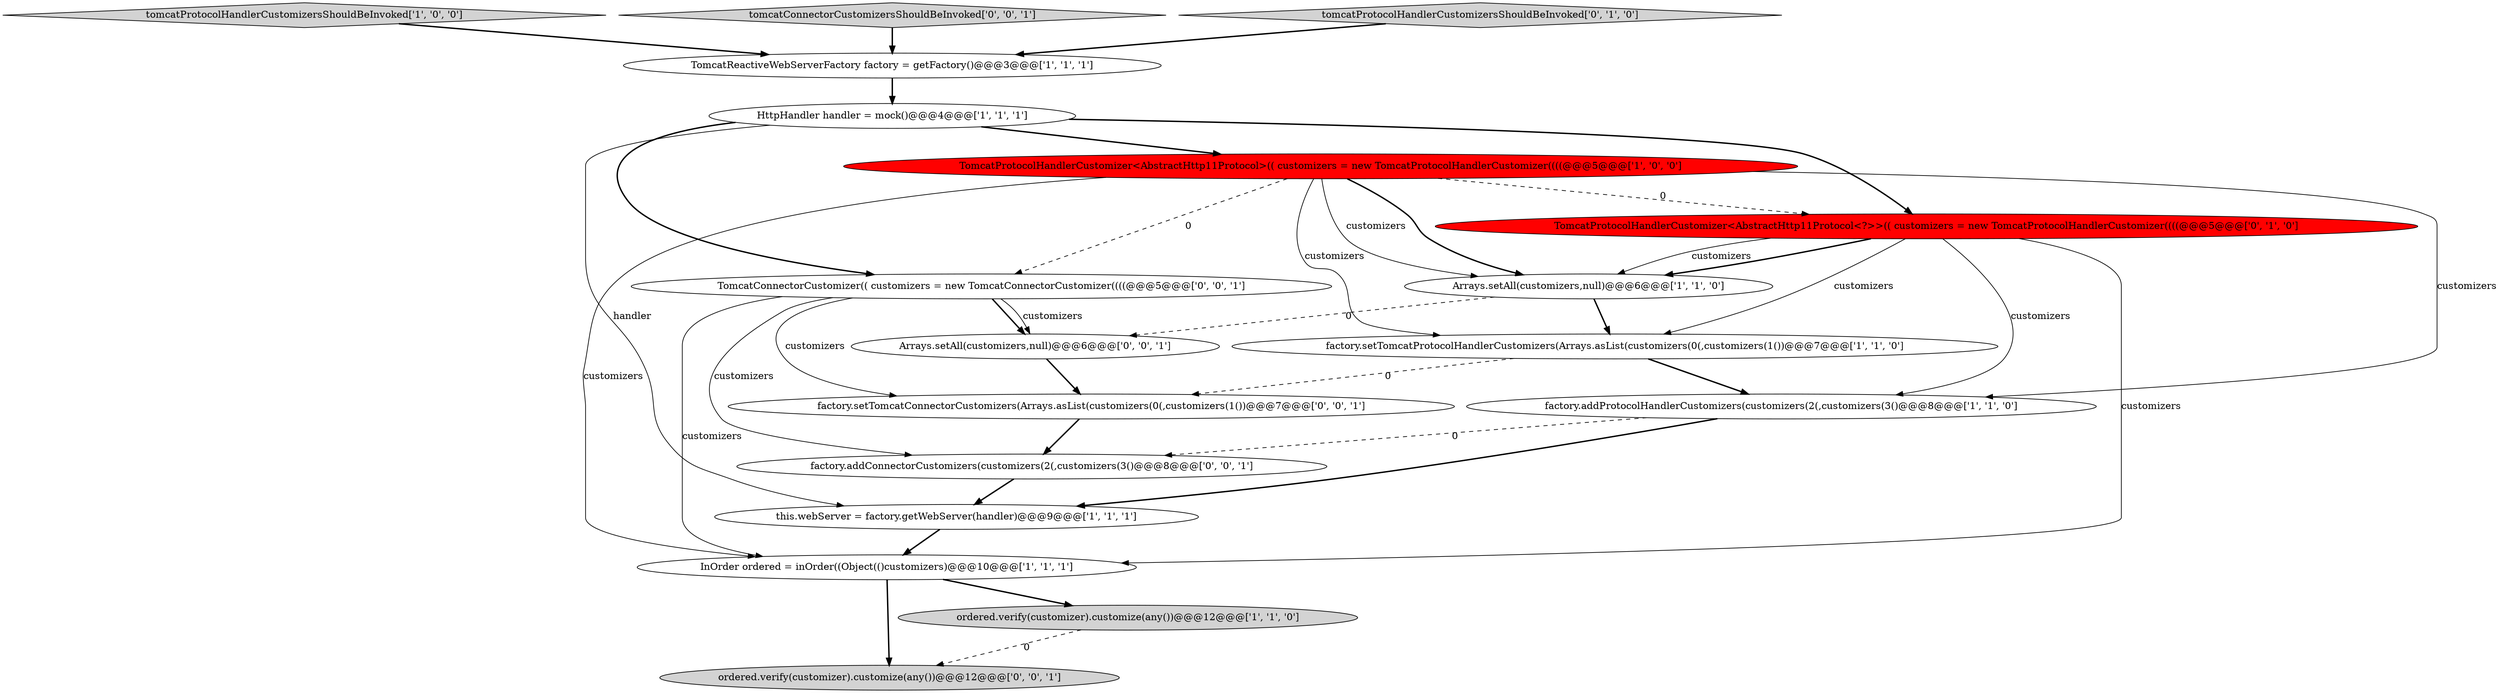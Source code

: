 digraph {
7 [style = filled, label = "InOrder ordered = inOrder((Object(()customizers)@@@10@@@['1', '1', '1']", fillcolor = white, shape = ellipse image = "AAA0AAABBB1BBB"];
6 [style = filled, label = "tomcatProtocolHandlerCustomizersShouldBeInvoked['1', '0', '0']", fillcolor = lightgray, shape = diamond image = "AAA0AAABBB1BBB"];
16 [style = filled, label = "tomcatConnectorCustomizersShouldBeInvoked['0', '0', '1']", fillcolor = lightgray, shape = diamond image = "AAA0AAABBB3BBB"];
1 [style = filled, label = "HttpHandler handler = mock()@@@4@@@['1', '1', '1']", fillcolor = white, shape = ellipse image = "AAA0AAABBB1BBB"];
14 [style = filled, label = "factory.addConnectorCustomizers(customizers(2(,customizers(3()@@@8@@@['0', '0', '1']", fillcolor = white, shape = ellipse image = "AAA0AAABBB3BBB"];
2 [style = filled, label = "TomcatProtocolHandlerCustomizer<AbstractHttp11Protocol>(( customizers = new TomcatProtocolHandlerCustomizer((((@@@5@@@['1', '0', '0']", fillcolor = red, shape = ellipse image = "AAA1AAABBB1BBB"];
8 [style = filled, label = "Arrays.setAll(customizers,null)@@@6@@@['1', '1', '0']", fillcolor = white, shape = ellipse image = "AAA0AAABBB1BBB"];
11 [style = filled, label = "TomcatProtocolHandlerCustomizer<AbstractHttp11Protocol<?>>(( customizers = new TomcatProtocolHandlerCustomizer((((@@@5@@@['0', '1', '0']", fillcolor = red, shape = ellipse image = "AAA1AAABBB2BBB"];
4 [style = filled, label = "factory.setTomcatProtocolHandlerCustomizers(Arrays.asList(customizers(0(,customizers(1())@@@7@@@['1', '1', '0']", fillcolor = white, shape = ellipse image = "AAA0AAABBB1BBB"];
5 [style = filled, label = "factory.addProtocolHandlerCustomizers(customizers(2(,customizers(3()@@@8@@@['1', '1', '0']", fillcolor = white, shape = ellipse image = "AAA0AAABBB1BBB"];
12 [style = filled, label = "ordered.verify(customizer).customize(any())@@@12@@@['0', '0', '1']", fillcolor = lightgray, shape = ellipse image = "AAA0AAABBB3BBB"];
15 [style = filled, label = "TomcatConnectorCustomizer(( customizers = new TomcatConnectorCustomizer((((@@@5@@@['0', '0', '1']", fillcolor = white, shape = ellipse image = "AAA0AAABBB3BBB"];
17 [style = filled, label = "factory.setTomcatConnectorCustomizers(Arrays.asList(customizers(0(,customizers(1())@@@7@@@['0', '0', '1']", fillcolor = white, shape = ellipse image = "AAA0AAABBB3BBB"];
3 [style = filled, label = "ordered.verify(customizer).customize(any())@@@12@@@['1', '1', '0']", fillcolor = lightgray, shape = ellipse image = "AAA0AAABBB1BBB"];
9 [style = filled, label = "this.webServer = factory.getWebServer(handler)@@@9@@@['1', '1', '1']", fillcolor = white, shape = ellipse image = "AAA0AAABBB1BBB"];
10 [style = filled, label = "tomcatProtocolHandlerCustomizersShouldBeInvoked['0', '1', '0']", fillcolor = lightgray, shape = diamond image = "AAA0AAABBB2BBB"];
0 [style = filled, label = "TomcatReactiveWebServerFactory factory = getFactory()@@@3@@@['1', '1', '1']", fillcolor = white, shape = ellipse image = "AAA0AAABBB1BBB"];
13 [style = filled, label = "Arrays.setAll(customizers,null)@@@6@@@['0', '0', '1']", fillcolor = white, shape = ellipse image = "AAA0AAABBB3BBB"];
16->0 [style = bold, label=""];
15->13 [style = bold, label=""];
5->14 [style = dashed, label="0"];
5->9 [style = bold, label=""];
4->17 [style = dashed, label="0"];
11->8 [style = solid, label="customizers"];
7->12 [style = bold, label=""];
1->15 [style = bold, label=""];
11->5 [style = solid, label="customizers"];
11->4 [style = solid, label="customizers"];
1->9 [style = solid, label="handler"];
6->0 [style = bold, label=""];
15->13 [style = solid, label="customizers"];
2->7 [style = solid, label="customizers"];
9->7 [style = bold, label=""];
2->8 [style = solid, label="customizers"];
7->3 [style = bold, label=""];
2->5 [style = solid, label="customizers"];
1->11 [style = bold, label=""];
8->13 [style = dashed, label="0"];
2->15 [style = dashed, label="0"];
15->14 [style = solid, label="customizers"];
15->17 [style = solid, label="customizers"];
13->17 [style = bold, label=""];
3->12 [style = dashed, label="0"];
17->14 [style = bold, label=""];
0->1 [style = bold, label=""];
10->0 [style = bold, label=""];
15->7 [style = solid, label="customizers"];
11->8 [style = bold, label=""];
11->7 [style = solid, label="customizers"];
14->9 [style = bold, label=""];
2->11 [style = dashed, label="0"];
1->2 [style = bold, label=""];
8->4 [style = bold, label=""];
4->5 [style = bold, label=""];
2->4 [style = solid, label="customizers"];
2->8 [style = bold, label=""];
}
